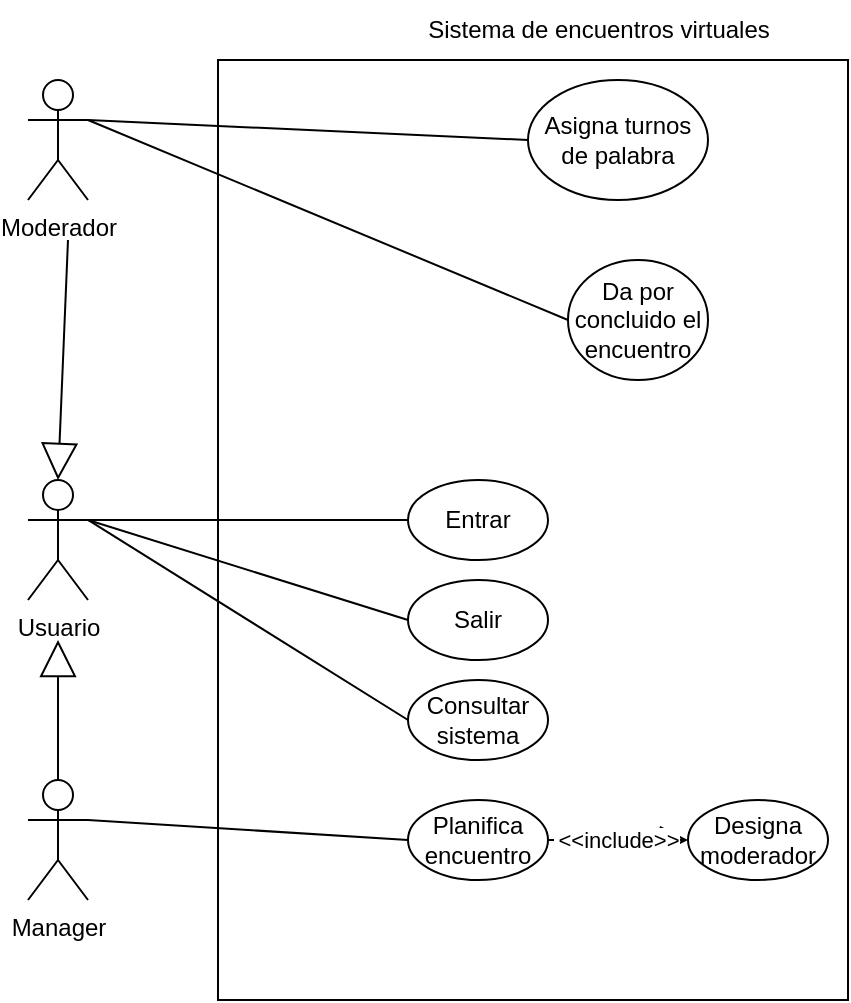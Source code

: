 <mxfile version="21.6.1" type="device">
  <diagram name="Página-1" id="ypcqQpTBr3GIeYsgnDjA">
    <mxGraphModel dx="928" dy="1374" grid="1" gridSize="10" guides="1" tooltips="1" connect="1" arrows="1" fold="1" page="1" pageScale="1" pageWidth="1169" pageHeight="827" math="0" shadow="0">
      <root>
        <mxCell id="0" />
        <mxCell id="1" parent="0" />
        <mxCell id="KT-tACrJKiiPmZRio_We-18" value="" style="rounded=0;whiteSpace=wrap;html=1;fillColor=none;" vertex="1" parent="1">
          <mxGeometry x="455" y="-30" width="315" height="470" as="geometry" />
        </mxCell>
        <mxCell id="KT-tACrJKiiPmZRio_We-1" value="Manager" style="shape=umlActor;verticalLabelPosition=bottom;verticalAlign=top;html=1;outlineConnect=0;" vertex="1" parent="1">
          <mxGeometry x="360" y="330" width="30" height="60" as="geometry" />
        </mxCell>
        <mxCell id="KT-tACrJKiiPmZRio_We-2" value="Usuario" style="shape=umlActor;verticalLabelPosition=bottom;verticalAlign=top;html=1;outlineConnect=0;" vertex="1" parent="1">
          <mxGeometry x="360" y="180" width="30" height="60" as="geometry" />
        </mxCell>
        <mxCell id="KT-tACrJKiiPmZRio_We-5" value="" style="endArrow=block;endSize=16;endFill=0;html=1;rounded=0;exitX=0.5;exitY=0;exitDx=0;exitDy=0;exitPerimeter=0;" edge="1" parent="1" source="KT-tACrJKiiPmZRio_We-1">
          <mxGeometry width="160" relative="1" as="geometry">
            <mxPoint x="400" y="300" as="sourcePoint" />
            <mxPoint x="375" y="260" as="targetPoint" />
          </mxGeometry>
        </mxCell>
        <mxCell id="KT-tACrJKiiPmZRio_We-6" value="Entrar" style="ellipse;whiteSpace=wrap;html=1;" vertex="1" parent="1">
          <mxGeometry x="550" y="180" width="70" height="40" as="geometry" />
        </mxCell>
        <mxCell id="KT-tACrJKiiPmZRio_We-7" value="Salir" style="ellipse;whiteSpace=wrap;html=1;" vertex="1" parent="1">
          <mxGeometry x="550" y="230" width="70" height="40" as="geometry" />
        </mxCell>
        <mxCell id="KT-tACrJKiiPmZRio_We-8" value="Consultar sistema" style="ellipse;whiteSpace=wrap;html=1;" vertex="1" parent="1">
          <mxGeometry x="550" y="280" width="70" height="40" as="geometry" />
        </mxCell>
        <mxCell id="KT-tACrJKiiPmZRio_We-9" value="Planifica encuentro" style="ellipse;whiteSpace=wrap;html=1;" vertex="1" parent="1">
          <mxGeometry x="550" y="340" width="70" height="40" as="geometry" />
        </mxCell>
        <mxCell id="KT-tACrJKiiPmZRio_We-10" value="Designa moderador" style="ellipse;whiteSpace=wrap;html=1;" vertex="1" parent="1">
          <mxGeometry x="690" y="340" width="70" height="40" as="geometry" />
        </mxCell>
        <mxCell id="KT-tACrJKiiPmZRio_We-11" value="Da por concluido el encuentro" style="ellipse;whiteSpace=wrap;html=1;" vertex="1" parent="1">
          <mxGeometry x="630" y="70" width="70" height="60" as="geometry" />
        </mxCell>
        <mxCell id="KT-tACrJKiiPmZRio_We-12" value="" style="endArrow=none;html=1;rounded=0;exitX=1;exitY=0.333;exitDx=0;exitDy=0;exitPerimeter=0;entryX=0;entryY=0.5;entryDx=0;entryDy=0;" edge="1" parent="1" source="KT-tACrJKiiPmZRio_We-19" target="KT-tACrJKiiPmZRio_We-11">
          <mxGeometry width="50" height="50" relative="1" as="geometry">
            <mxPoint x="510" y="350" as="sourcePoint" />
            <mxPoint x="560" y="300" as="targetPoint" />
          </mxGeometry>
        </mxCell>
        <mxCell id="KT-tACrJKiiPmZRio_We-14" value="" style="endArrow=none;html=1;rounded=0;entryX=0;entryY=0.5;entryDx=0;entryDy=0;" edge="1" parent="1" target="KT-tACrJKiiPmZRio_We-9">
          <mxGeometry width="50" height="50" relative="1" as="geometry">
            <mxPoint x="390" y="350" as="sourcePoint" />
            <mxPoint x="560" y="420" as="targetPoint" />
          </mxGeometry>
        </mxCell>
        <mxCell id="KT-tACrJKiiPmZRio_We-15" value="" style="endArrow=none;html=1;rounded=0;entryX=0;entryY=0.5;entryDx=0;entryDy=0;exitX=1;exitY=0.333;exitDx=0;exitDy=0;exitPerimeter=0;" edge="1" parent="1" source="KT-tACrJKiiPmZRio_We-2" target="KT-tACrJKiiPmZRio_We-8">
          <mxGeometry width="50" height="50" relative="1" as="geometry">
            <mxPoint x="400" y="360" as="sourcePoint" />
            <mxPoint x="560" y="370" as="targetPoint" />
          </mxGeometry>
        </mxCell>
        <mxCell id="KT-tACrJKiiPmZRio_We-16" value="" style="endArrow=none;html=1;rounded=0;entryX=0;entryY=0.5;entryDx=0;entryDy=0;exitX=1;exitY=0.333;exitDx=0;exitDy=0;exitPerimeter=0;" edge="1" parent="1" source="KT-tACrJKiiPmZRio_We-2" target="KT-tACrJKiiPmZRio_We-7">
          <mxGeometry width="50" height="50" relative="1" as="geometry">
            <mxPoint x="410" y="370" as="sourcePoint" />
            <mxPoint x="570" y="380" as="targetPoint" />
          </mxGeometry>
        </mxCell>
        <mxCell id="KT-tACrJKiiPmZRio_We-17" value="" style="endArrow=none;html=1;rounded=0;entryX=0;entryY=0.5;entryDx=0;entryDy=0;" edge="1" parent="1" target="KT-tACrJKiiPmZRio_We-6">
          <mxGeometry width="50" height="50" relative="1" as="geometry">
            <mxPoint x="390" y="200" as="sourcePoint" />
            <mxPoint x="580" y="390" as="targetPoint" />
          </mxGeometry>
        </mxCell>
        <mxCell id="KT-tACrJKiiPmZRio_We-19" value="Moderador" style="shape=umlActor;verticalLabelPosition=bottom;verticalAlign=top;html=1;outlineConnect=0;" vertex="1" parent="1">
          <mxGeometry x="360" y="-20" width="30" height="60" as="geometry" />
        </mxCell>
        <mxCell id="KT-tACrJKiiPmZRio_We-20" value="" style="endArrow=block;endSize=16;endFill=0;html=1;rounded=0;entryX=0.5;entryY=0;entryDx=0;entryDy=0;entryPerimeter=0;" edge="1" parent="1" target="KT-tACrJKiiPmZRio_We-2">
          <mxGeometry width="160" relative="1" as="geometry">
            <mxPoint x="380" y="60" as="sourcePoint" />
            <mxPoint x="370" y="260" as="targetPoint" />
          </mxGeometry>
        </mxCell>
        <mxCell id="KT-tACrJKiiPmZRio_We-21" value="Asigna turnos de palabra" style="ellipse;whiteSpace=wrap;html=1;" vertex="1" parent="1">
          <mxGeometry x="610" y="-20" width="90" height="60" as="geometry" />
        </mxCell>
        <mxCell id="KT-tACrJKiiPmZRio_We-22" value="" style="endArrow=none;html=1;rounded=0;entryX=0;entryY=0.5;entryDx=0;entryDy=0;" edge="1" parent="1" target="KT-tACrJKiiPmZRio_We-21">
          <mxGeometry width="50" height="50" relative="1" as="geometry">
            <mxPoint x="390" as="sourcePoint" />
            <mxPoint x="170" y="460" as="targetPoint" />
          </mxGeometry>
        </mxCell>
        <mxCell id="KT-tACrJKiiPmZRio_We-25" value="Sistema de encuentros virtuales" style="text;html=1;align=center;verticalAlign=middle;resizable=0;points=[];autosize=1;strokeColor=none;fillColor=none;" vertex="1" parent="1">
          <mxGeometry x="550" y="-60" width="190" height="30" as="geometry" />
        </mxCell>
        <mxCell id="KT-tACrJKiiPmZRio_We-26" value="&amp;lt;&amp;lt;include&amp;gt;&amp;gt;" style="endArrow=open;endSize=12;dashed=1;html=1;rounded=0;exitX=1;exitY=0.5;exitDx=0;exitDy=0;entryX=0;entryY=0.5;entryDx=0;entryDy=0;" edge="1" parent="1" source="KT-tACrJKiiPmZRio_We-9" target="KT-tACrJKiiPmZRio_We-10">
          <mxGeometry width="160" relative="1" as="geometry">
            <mxPoint x="540" y="220" as="sourcePoint" />
            <mxPoint x="700" y="220" as="targetPoint" />
          </mxGeometry>
        </mxCell>
      </root>
    </mxGraphModel>
  </diagram>
</mxfile>
